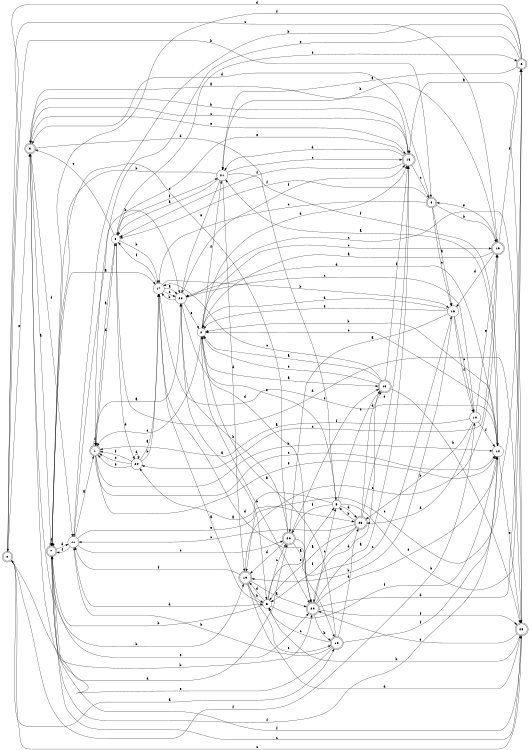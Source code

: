 digraph n22_7 {
__start0 [label="" shape="none"];

rankdir=LR;
size="8,5";

s0 [style="rounded,filled", color="black", fillcolor="white" shape="doublecircle", label="0"];
s1 [style="rounded,filled", color="black", fillcolor="white" shape="doublecircle", label="1"];
s2 [style="filled", color="black", fillcolor="white" shape="circle", label="2"];
s3 [style="rounded,filled", color="black", fillcolor="white" shape="doublecircle", label="3"];
s4 [style="rounded,filled", color="black", fillcolor="white" shape="doublecircle", label="4"];
s5 [style="filled", color="black", fillcolor="white" shape="circle", label="5"];
s6 [style="rounded,filled", color="black", fillcolor="white" shape="doublecircle", label="6"];
s7 [style="rounded,filled", color="black", fillcolor="white" shape="doublecircle", label="7"];
s8 [style="filled", color="black", fillcolor="white" shape="circle", label="8"];
s9 [style="filled", color="black", fillcolor="white" shape="circle", label="9"];
s10 [style="filled", color="black", fillcolor="white" shape="circle", label="10"];
s11 [style="filled", color="black", fillcolor="white" shape="circle", label="11"];
s12 [style="rounded,filled", color="black", fillcolor="white" shape="doublecircle", label="12"];
s13 [style="rounded,filled", color="black", fillcolor="white" shape="doublecircle", label="13"];
s14 [style="filled", color="black", fillcolor="white" shape="circle", label="14"];
s15 [style="rounded,filled", color="black", fillcolor="white" shape="doublecircle", label="15"];
s16 [style="rounded,filled", color="black", fillcolor="white" shape="doublecircle", label="16"];
s17 [style="filled", color="black", fillcolor="white" shape="circle", label="17"];
s18 [style="filled", color="black", fillcolor="white" shape="circle", label="18"];
s19 [style="rounded,filled", color="black", fillcolor="white" shape="doublecircle", label="19"];
s20 [style="rounded,filled", color="black", fillcolor="white" shape="doublecircle", label="20"];
s21 [style="filled", color="black", fillcolor="white" shape="circle", label="21"];
s22 [style="filled", color="black", fillcolor="white" shape="circle", label="22"];
s23 [style="rounded,filled", color="black", fillcolor="white" shape="doublecircle", label="23"];
s24 [style="filled", color="black", fillcolor="white" shape="circle", label="24"];
s25 [style="rounded,filled", color="black", fillcolor="white" shape="doublecircle", label="25"];
s26 [style="rounded,filled", color="black", fillcolor="white" shape="doublecircle", label="26"];
s0 -> s12 [label="a"];
s0 -> s4 [label="b"];
s0 -> s16 [label="c"];
s0 -> s26 [label="d"];
s0 -> s3 [label="e"];
s0 -> s10 [label="f"];
s1 -> s22 [label="a"];
s1 -> s14 [label="b"];
s1 -> s14 [label="c"];
s1 -> s8 [label="d"];
s1 -> s14 [label="e"];
s1 -> s1 [label="f"];
s2 -> s13 [label="a"];
s2 -> s20 [label="b"];
s2 -> s16 [label="c"];
s2 -> s15 [label="d"];
s2 -> s1 [label="e"];
s2 -> s21 [label="f"];
s3 -> s7 [label="a"];
s3 -> s19 [label="b"];
s3 -> s15 [label="c"];
s3 -> s9 [label="d"];
s3 -> s15 [label="e"];
s3 -> s11 [label="f"];
s4 -> s18 [label="a"];
s4 -> s16 [label="b"];
s4 -> s17 [label="c"];
s4 -> s3 [label="d"];
s4 -> s18 [label="e"];
s4 -> s8 [label="f"];
s5 -> s17 [label="a"];
s5 -> s7 [label="b"];
s5 -> s26 [label="c"];
s5 -> s19 [label="d"];
s5 -> s9 [label="e"];
s5 -> s14 [label="f"];
s6 -> s21 [label="a"];
s6 -> s11 [label="b"];
s6 -> s19 [label="c"];
s6 -> s0 [label="d"];
s6 -> s1 [label="e"];
s6 -> s7 [label="f"];
s7 -> s17 [label="a"];
s7 -> s20 [label="b"];
s7 -> s25 [label="c"];
s7 -> s11 [label="d"];
s7 -> s20 [label="e"];
s7 -> s7 [label="f"];
s8 -> s1 [label="a"];
s8 -> s17 [label="b"];
s8 -> s3 [label="c"];
s8 -> s24 [label="d"];
s8 -> s6 [label="e"];
s8 -> s21 [label="f"];
s9 -> s24 [label="a"];
s9 -> s6 [label="b"];
s9 -> s13 [label="c"];
s9 -> s23 [label="d"];
s9 -> s2 [label="e"];
s9 -> s26 [label="f"];
s10 -> s1 [label="a"];
s10 -> s23 [label="b"];
s10 -> s22 [label="c"];
s10 -> s23 [label="d"];
s10 -> s16 [label="e"];
s10 -> s14 [label="f"];
s11 -> s1 [label="a"];
s11 -> s22 [label="b"];
s11 -> s26 [label="c"];
s11 -> s5 [label="d"];
s11 -> s23 [label="e"];
s11 -> s7 [label="f"];
s12 -> s2 [label="a"];
s12 -> s11 [label="b"];
s12 -> s5 [label="c"];
s12 -> s23 [label="d"];
s12 -> s3 [label="e"];
s12 -> s14 [label="f"];
s13 -> s2 [label="a"];
s13 -> s25 [label="b"];
s13 -> s17 [label="c"];
s13 -> s20 [label="d"];
s13 -> s2 [label="e"];
s13 -> s15 [label="f"];
s14 -> s21 [label="a"];
s14 -> s2 [label="b"];
s14 -> s2 [label="c"];
s14 -> s22 [label="d"];
s14 -> s25 [label="e"];
s14 -> s7 [label="f"];
s15 -> s3 [label="a"];
s15 -> s3 [label="b"];
s15 -> s4 [label="c"];
s15 -> s21 [label="d"];
s15 -> s8 [label="e"];
s15 -> s8 [label="f"];
s16 -> s2 [label="a"];
s16 -> s21 [label="b"];
s16 -> s24 [label="c"];
s16 -> s18 [label="d"];
s16 -> s4 [label="e"];
s16 -> s6 [label="f"];
s17 -> s22 [label="a"];
s17 -> s18 [label="b"];
s17 -> s22 [label="c"];
s17 -> s12 [label="d"];
s17 -> s14 [label="e"];
s17 -> s8 [label="f"];
s18 -> s26 [label="a"];
s18 -> s19 [label="b"];
s18 -> s10 [label="c"];
s18 -> s2 [label="d"];
s18 -> s2 [label="e"];
s18 -> s10 [label="f"];
s19 -> s20 [label="a"];
s19 -> s5 [label="b"];
s19 -> s16 [label="c"];
s19 -> s25 [label="d"];
s19 -> s12 [label="e"];
s19 -> s11 [label="f"];
s20 -> s15 [label="a"];
s20 -> s12 [label="b"];
s20 -> s9 [label="c"];
s20 -> s6 [label="d"];
s20 -> s14 [label="e"];
s20 -> s25 [label="f"];
s21 -> s8 [label="a"];
s21 -> s7 [label="b"];
s21 -> s15 [label="c"];
s21 -> s19 [label="d"];
s21 -> s22 [label="e"];
s21 -> s14 [label="f"];
s22 -> s5 [label="a"];
s22 -> s17 [label="b"];
s22 -> s25 [label="c"];
s22 -> s20 [label="d"];
s22 -> s2 [label="e"];
s22 -> s15 [label="f"];
s23 -> s5 [label="a"];
s23 -> s9 [label="b"];
s23 -> s11 [label="c"];
s23 -> s13 [label="d"];
s23 -> s15 [label="e"];
s23 -> s5 [label="f"];
s24 -> s17 [label="a"];
s24 -> s17 [label="b"];
s24 -> s1 [label="c"];
s24 -> s24 [label="d"];
s24 -> s1 [label="e"];
s24 -> s1 [label="f"];
s25 -> s15 [label="a"];
s25 -> s5 [label="b"];
s25 -> s0 [label="c"];
s25 -> s8 [label="d"];
s25 -> s20 [label="e"];
s25 -> s7 [label="f"];
s26 -> s20 [label="a"];
s26 -> s22 [label="b"];
s26 -> s18 [label="c"];
s26 -> s19 [label="d"];
s26 -> s7 [label="e"];
s26 -> s13 [label="f"];

}